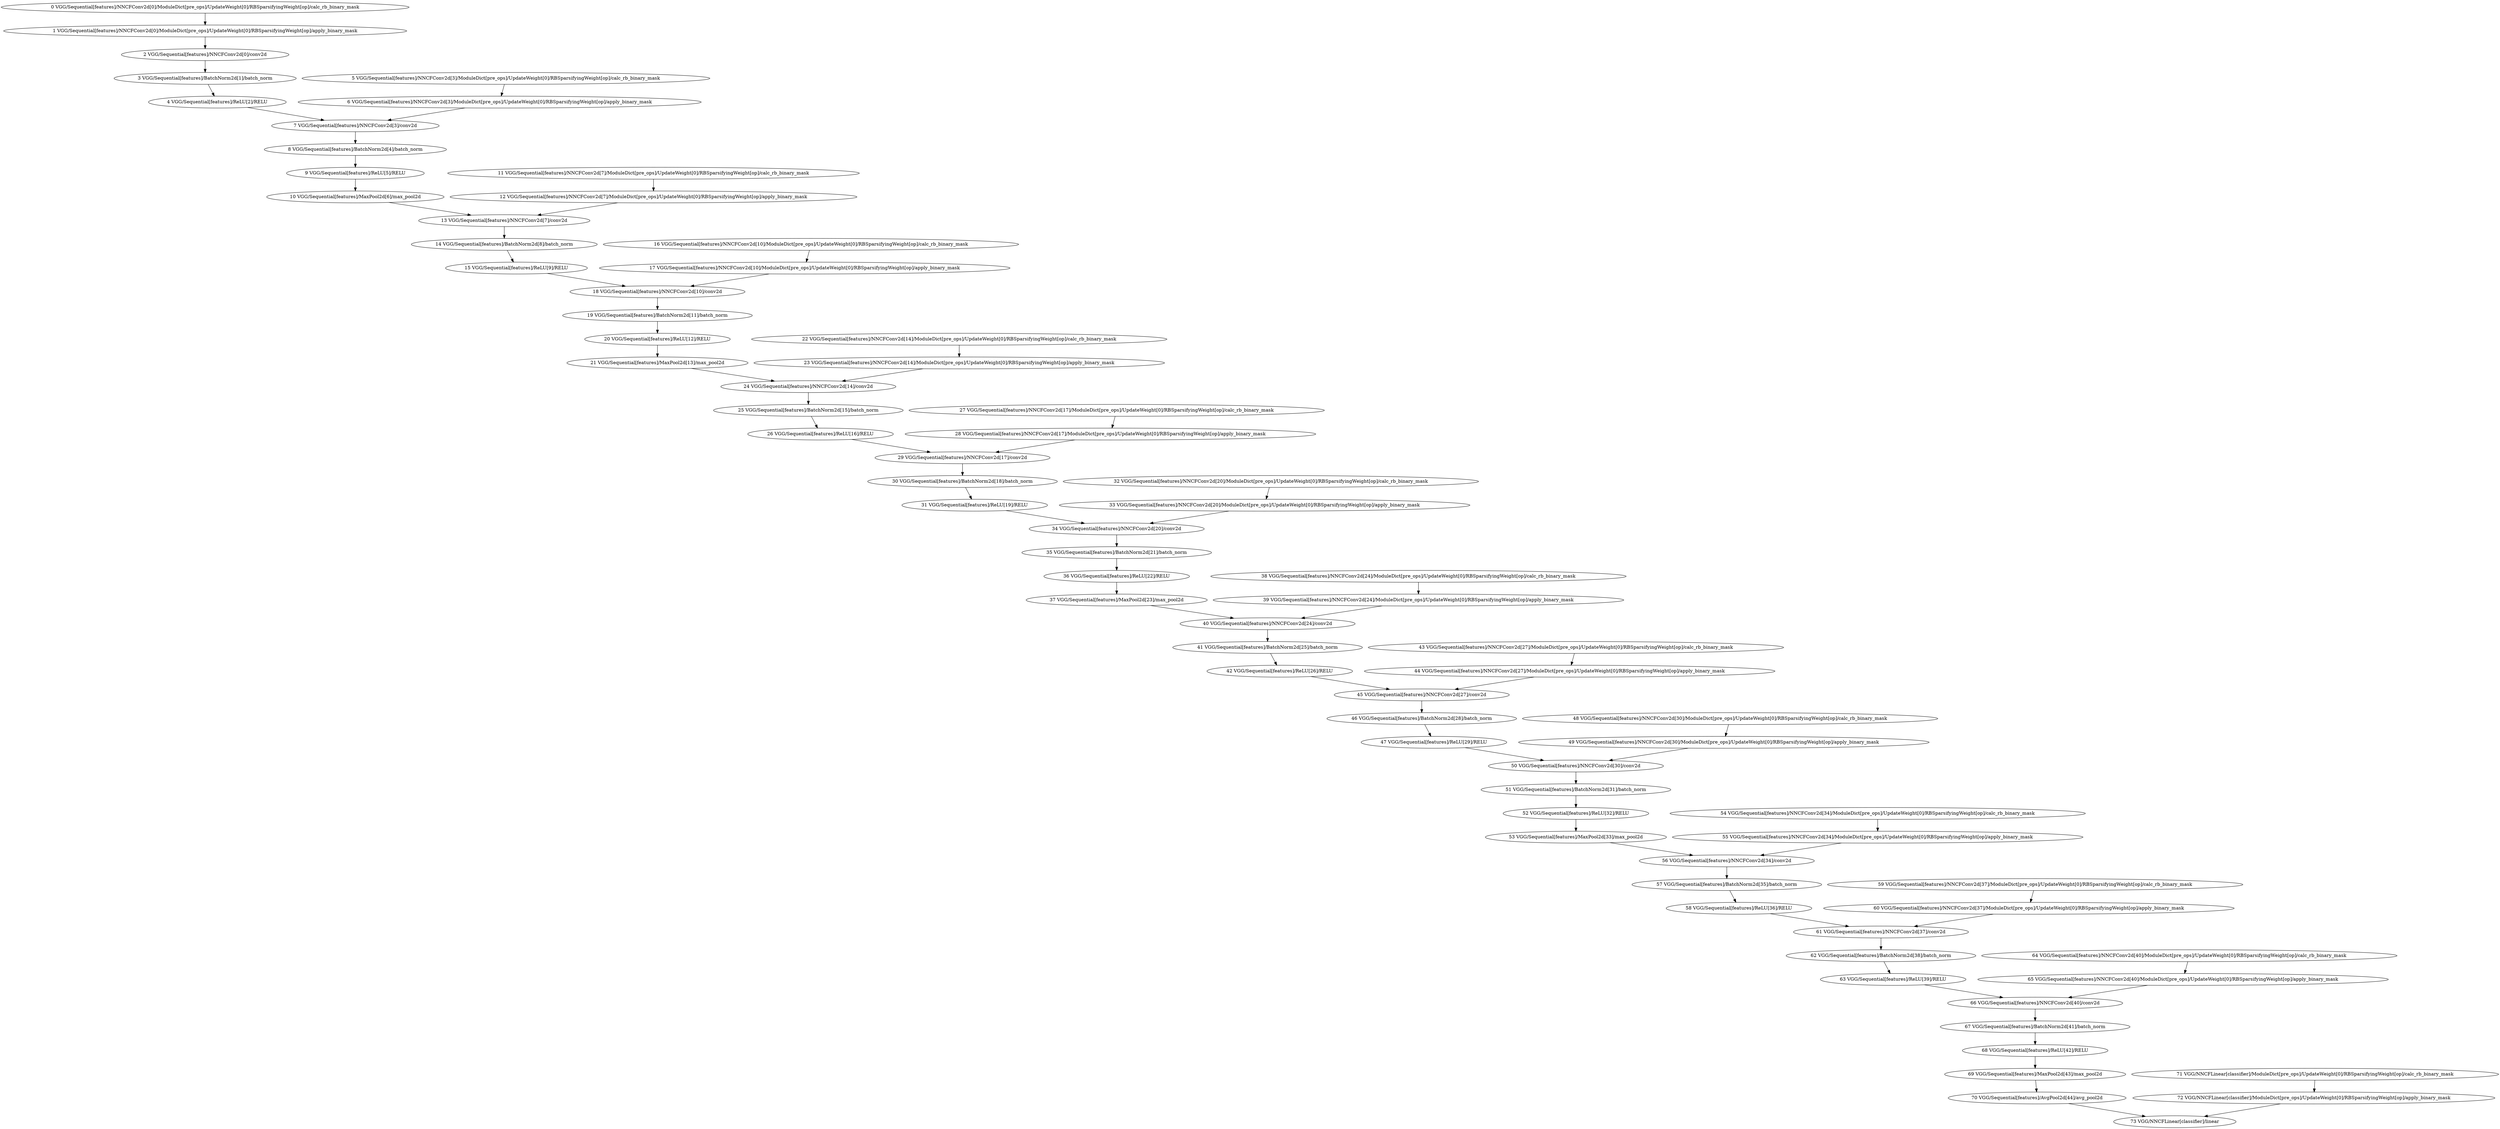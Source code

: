 strict digraph  {
"0 VGG/Sequential[features]/NNCFConv2d[0]/ModuleDict[pre_ops]/UpdateWeight[0]/RBSparsifyingWeight[op]/calc_rb_binary_mask" [id=0, scope="VGG/Sequential[features]/NNCFConv2d[0]/ModuleDict[pre_ops]/UpdateWeight[0]/RBSparsifyingWeight[op]", type=calc_rb_binary_mask];
"1 VGG/Sequential[features]/NNCFConv2d[0]/ModuleDict[pre_ops]/UpdateWeight[0]/RBSparsifyingWeight[op]/apply_binary_mask" [id=1, scope="VGG/Sequential[features]/NNCFConv2d[0]/ModuleDict[pre_ops]/UpdateWeight[0]/RBSparsifyingWeight[op]", type=apply_binary_mask];
"2 VGG/Sequential[features]/NNCFConv2d[0]/conv2d" [id=2, scope="VGG/Sequential[features]/NNCFConv2d[0]", type=conv2d];
"3 VGG/Sequential[features]/BatchNorm2d[1]/batch_norm" [id=3, scope="VGG/Sequential[features]/BatchNorm2d[1]", type=batch_norm];
"4 VGG/Sequential[features]/ReLU[2]/RELU" [id=4, scope="VGG/Sequential[features]/ReLU[2]", type=RELU];
"5 VGG/Sequential[features]/NNCFConv2d[3]/ModuleDict[pre_ops]/UpdateWeight[0]/RBSparsifyingWeight[op]/calc_rb_binary_mask" [id=5, scope="VGG/Sequential[features]/NNCFConv2d[3]/ModuleDict[pre_ops]/UpdateWeight[0]/RBSparsifyingWeight[op]", type=calc_rb_binary_mask];
"6 VGG/Sequential[features]/NNCFConv2d[3]/ModuleDict[pre_ops]/UpdateWeight[0]/RBSparsifyingWeight[op]/apply_binary_mask" [id=6, scope="VGG/Sequential[features]/NNCFConv2d[3]/ModuleDict[pre_ops]/UpdateWeight[0]/RBSparsifyingWeight[op]", type=apply_binary_mask];
"7 VGG/Sequential[features]/NNCFConv2d[3]/conv2d" [id=7, scope="VGG/Sequential[features]/NNCFConv2d[3]", type=conv2d];
"8 VGG/Sequential[features]/BatchNorm2d[4]/batch_norm" [id=8, scope="VGG/Sequential[features]/BatchNorm2d[4]", type=batch_norm];
"9 VGG/Sequential[features]/ReLU[5]/RELU" [id=9, scope="VGG/Sequential[features]/ReLU[5]", type=RELU];
"10 VGG/Sequential[features]/MaxPool2d[6]/max_pool2d" [id=10, scope="VGG/Sequential[features]/MaxPool2d[6]", type=max_pool2d];
"11 VGG/Sequential[features]/NNCFConv2d[7]/ModuleDict[pre_ops]/UpdateWeight[0]/RBSparsifyingWeight[op]/calc_rb_binary_mask" [id=11, scope="VGG/Sequential[features]/NNCFConv2d[7]/ModuleDict[pre_ops]/UpdateWeight[0]/RBSparsifyingWeight[op]", type=calc_rb_binary_mask];
"12 VGG/Sequential[features]/NNCFConv2d[7]/ModuleDict[pre_ops]/UpdateWeight[0]/RBSparsifyingWeight[op]/apply_binary_mask" [id=12, scope="VGG/Sequential[features]/NNCFConv2d[7]/ModuleDict[pre_ops]/UpdateWeight[0]/RBSparsifyingWeight[op]", type=apply_binary_mask];
"13 VGG/Sequential[features]/NNCFConv2d[7]/conv2d" [id=13, scope="VGG/Sequential[features]/NNCFConv2d[7]", type=conv2d];
"14 VGG/Sequential[features]/BatchNorm2d[8]/batch_norm" [id=14, scope="VGG/Sequential[features]/BatchNorm2d[8]", type=batch_norm];
"15 VGG/Sequential[features]/ReLU[9]/RELU" [id=15, scope="VGG/Sequential[features]/ReLU[9]", type=RELU];
"16 VGG/Sequential[features]/NNCFConv2d[10]/ModuleDict[pre_ops]/UpdateWeight[0]/RBSparsifyingWeight[op]/calc_rb_binary_mask" [id=16, scope="VGG/Sequential[features]/NNCFConv2d[10]/ModuleDict[pre_ops]/UpdateWeight[0]/RBSparsifyingWeight[op]", type=calc_rb_binary_mask];
"17 VGG/Sequential[features]/NNCFConv2d[10]/ModuleDict[pre_ops]/UpdateWeight[0]/RBSparsifyingWeight[op]/apply_binary_mask" [id=17, scope="VGG/Sequential[features]/NNCFConv2d[10]/ModuleDict[pre_ops]/UpdateWeight[0]/RBSparsifyingWeight[op]", type=apply_binary_mask];
"18 VGG/Sequential[features]/NNCFConv2d[10]/conv2d" [id=18, scope="VGG/Sequential[features]/NNCFConv2d[10]", type=conv2d];
"19 VGG/Sequential[features]/BatchNorm2d[11]/batch_norm" [id=19, scope="VGG/Sequential[features]/BatchNorm2d[11]", type=batch_norm];
"20 VGG/Sequential[features]/ReLU[12]/RELU" [id=20, scope="VGG/Sequential[features]/ReLU[12]", type=RELU];
"21 VGG/Sequential[features]/MaxPool2d[13]/max_pool2d" [id=21, scope="VGG/Sequential[features]/MaxPool2d[13]", type=max_pool2d];
"22 VGG/Sequential[features]/NNCFConv2d[14]/ModuleDict[pre_ops]/UpdateWeight[0]/RBSparsifyingWeight[op]/calc_rb_binary_mask" [id=22, scope="VGG/Sequential[features]/NNCFConv2d[14]/ModuleDict[pre_ops]/UpdateWeight[0]/RBSparsifyingWeight[op]", type=calc_rb_binary_mask];
"23 VGG/Sequential[features]/NNCFConv2d[14]/ModuleDict[pre_ops]/UpdateWeight[0]/RBSparsifyingWeight[op]/apply_binary_mask" [id=23, scope="VGG/Sequential[features]/NNCFConv2d[14]/ModuleDict[pre_ops]/UpdateWeight[0]/RBSparsifyingWeight[op]", type=apply_binary_mask];
"24 VGG/Sequential[features]/NNCFConv2d[14]/conv2d" [id=24, scope="VGG/Sequential[features]/NNCFConv2d[14]", type=conv2d];
"25 VGG/Sequential[features]/BatchNorm2d[15]/batch_norm" [id=25, scope="VGG/Sequential[features]/BatchNorm2d[15]", type=batch_norm];
"26 VGG/Sequential[features]/ReLU[16]/RELU" [id=26, scope="VGG/Sequential[features]/ReLU[16]", type=RELU];
"27 VGG/Sequential[features]/NNCFConv2d[17]/ModuleDict[pre_ops]/UpdateWeight[0]/RBSparsifyingWeight[op]/calc_rb_binary_mask" [id=27, scope="VGG/Sequential[features]/NNCFConv2d[17]/ModuleDict[pre_ops]/UpdateWeight[0]/RBSparsifyingWeight[op]", type=calc_rb_binary_mask];
"28 VGG/Sequential[features]/NNCFConv2d[17]/ModuleDict[pre_ops]/UpdateWeight[0]/RBSparsifyingWeight[op]/apply_binary_mask" [id=28, scope="VGG/Sequential[features]/NNCFConv2d[17]/ModuleDict[pre_ops]/UpdateWeight[0]/RBSparsifyingWeight[op]", type=apply_binary_mask];
"29 VGG/Sequential[features]/NNCFConv2d[17]/conv2d" [id=29, scope="VGG/Sequential[features]/NNCFConv2d[17]", type=conv2d];
"30 VGG/Sequential[features]/BatchNorm2d[18]/batch_norm" [id=30, scope="VGG/Sequential[features]/BatchNorm2d[18]", type=batch_norm];
"31 VGG/Sequential[features]/ReLU[19]/RELU" [id=31, scope="VGG/Sequential[features]/ReLU[19]", type=RELU];
"32 VGG/Sequential[features]/NNCFConv2d[20]/ModuleDict[pre_ops]/UpdateWeight[0]/RBSparsifyingWeight[op]/calc_rb_binary_mask" [id=32, scope="VGG/Sequential[features]/NNCFConv2d[20]/ModuleDict[pre_ops]/UpdateWeight[0]/RBSparsifyingWeight[op]", type=calc_rb_binary_mask];
"33 VGG/Sequential[features]/NNCFConv2d[20]/ModuleDict[pre_ops]/UpdateWeight[0]/RBSparsifyingWeight[op]/apply_binary_mask" [id=33, scope="VGG/Sequential[features]/NNCFConv2d[20]/ModuleDict[pre_ops]/UpdateWeight[0]/RBSparsifyingWeight[op]", type=apply_binary_mask];
"34 VGG/Sequential[features]/NNCFConv2d[20]/conv2d" [id=34, scope="VGG/Sequential[features]/NNCFConv2d[20]", type=conv2d];
"35 VGG/Sequential[features]/BatchNorm2d[21]/batch_norm" [id=35, scope="VGG/Sequential[features]/BatchNorm2d[21]", type=batch_norm];
"36 VGG/Sequential[features]/ReLU[22]/RELU" [id=36, scope="VGG/Sequential[features]/ReLU[22]", type=RELU];
"37 VGG/Sequential[features]/MaxPool2d[23]/max_pool2d" [id=37, scope="VGG/Sequential[features]/MaxPool2d[23]", type=max_pool2d];
"38 VGG/Sequential[features]/NNCFConv2d[24]/ModuleDict[pre_ops]/UpdateWeight[0]/RBSparsifyingWeight[op]/calc_rb_binary_mask" [id=38, scope="VGG/Sequential[features]/NNCFConv2d[24]/ModuleDict[pre_ops]/UpdateWeight[0]/RBSparsifyingWeight[op]", type=calc_rb_binary_mask];
"39 VGG/Sequential[features]/NNCFConv2d[24]/ModuleDict[pre_ops]/UpdateWeight[0]/RBSparsifyingWeight[op]/apply_binary_mask" [id=39, scope="VGG/Sequential[features]/NNCFConv2d[24]/ModuleDict[pre_ops]/UpdateWeight[0]/RBSparsifyingWeight[op]", type=apply_binary_mask];
"40 VGG/Sequential[features]/NNCFConv2d[24]/conv2d" [id=40, scope="VGG/Sequential[features]/NNCFConv2d[24]", type=conv2d];
"41 VGG/Sequential[features]/BatchNorm2d[25]/batch_norm" [id=41, scope="VGG/Sequential[features]/BatchNorm2d[25]", type=batch_norm];
"42 VGG/Sequential[features]/ReLU[26]/RELU" [id=42, scope="VGG/Sequential[features]/ReLU[26]", type=RELU];
"43 VGG/Sequential[features]/NNCFConv2d[27]/ModuleDict[pre_ops]/UpdateWeight[0]/RBSparsifyingWeight[op]/calc_rb_binary_mask" [id=43, scope="VGG/Sequential[features]/NNCFConv2d[27]/ModuleDict[pre_ops]/UpdateWeight[0]/RBSparsifyingWeight[op]", type=calc_rb_binary_mask];
"44 VGG/Sequential[features]/NNCFConv2d[27]/ModuleDict[pre_ops]/UpdateWeight[0]/RBSparsifyingWeight[op]/apply_binary_mask" [id=44, scope="VGG/Sequential[features]/NNCFConv2d[27]/ModuleDict[pre_ops]/UpdateWeight[0]/RBSparsifyingWeight[op]", type=apply_binary_mask];
"45 VGG/Sequential[features]/NNCFConv2d[27]/conv2d" [id=45, scope="VGG/Sequential[features]/NNCFConv2d[27]", type=conv2d];
"46 VGG/Sequential[features]/BatchNorm2d[28]/batch_norm" [id=46, scope="VGG/Sequential[features]/BatchNorm2d[28]", type=batch_norm];
"47 VGG/Sequential[features]/ReLU[29]/RELU" [id=47, scope="VGG/Sequential[features]/ReLU[29]", type=RELU];
"48 VGG/Sequential[features]/NNCFConv2d[30]/ModuleDict[pre_ops]/UpdateWeight[0]/RBSparsifyingWeight[op]/calc_rb_binary_mask" [id=48, scope="VGG/Sequential[features]/NNCFConv2d[30]/ModuleDict[pre_ops]/UpdateWeight[0]/RBSparsifyingWeight[op]", type=calc_rb_binary_mask];
"49 VGG/Sequential[features]/NNCFConv2d[30]/ModuleDict[pre_ops]/UpdateWeight[0]/RBSparsifyingWeight[op]/apply_binary_mask" [id=49, scope="VGG/Sequential[features]/NNCFConv2d[30]/ModuleDict[pre_ops]/UpdateWeight[0]/RBSparsifyingWeight[op]", type=apply_binary_mask];
"50 VGG/Sequential[features]/NNCFConv2d[30]/conv2d" [id=50, scope="VGG/Sequential[features]/NNCFConv2d[30]", type=conv2d];
"51 VGG/Sequential[features]/BatchNorm2d[31]/batch_norm" [id=51, scope="VGG/Sequential[features]/BatchNorm2d[31]", type=batch_norm];
"52 VGG/Sequential[features]/ReLU[32]/RELU" [id=52, scope="VGG/Sequential[features]/ReLU[32]", type=RELU];
"53 VGG/Sequential[features]/MaxPool2d[33]/max_pool2d" [id=53, scope="VGG/Sequential[features]/MaxPool2d[33]", type=max_pool2d];
"54 VGG/Sequential[features]/NNCFConv2d[34]/ModuleDict[pre_ops]/UpdateWeight[0]/RBSparsifyingWeight[op]/calc_rb_binary_mask" [id=54, scope="VGG/Sequential[features]/NNCFConv2d[34]/ModuleDict[pre_ops]/UpdateWeight[0]/RBSparsifyingWeight[op]", type=calc_rb_binary_mask];
"55 VGG/Sequential[features]/NNCFConv2d[34]/ModuleDict[pre_ops]/UpdateWeight[0]/RBSparsifyingWeight[op]/apply_binary_mask" [id=55, scope="VGG/Sequential[features]/NNCFConv2d[34]/ModuleDict[pre_ops]/UpdateWeight[0]/RBSparsifyingWeight[op]", type=apply_binary_mask];
"56 VGG/Sequential[features]/NNCFConv2d[34]/conv2d" [id=56, scope="VGG/Sequential[features]/NNCFConv2d[34]", type=conv2d];
"57 VGG/Sequential[features]/BatchNorm2d[35]/batch_norm" [id=57, scope="VGG/Sequential[features]/BatchNorm2d[35]", type=batch_norm];
"58 VGG/Sequential[features]/ReLU[36]/RELU" [id=58, scope="VGG/Sequential[features]/ReLU[36]", type=RELU];
"59 VGG/Sequential[features]/NNCFConv2d[37]/ModuleDict[pre_ops]/UpdateWeight[0]/RBSparsifyingWeight[op]/calc_rb_binary_mask" [id=59, scope="VGG/Sequential[features]/NNCFConv2d[37]/ModuleDict[pre_ops]/UpdateWeight[0]/RBSparsifyingWeight[op]", type=calc_rb_binary_mask];
"60 VGG/Sequential[features]/NNCFConv2d[37]/ModuleDict[pre_ops]/UpdateWeight[0]/RBSparsifyingWeight[op]/apply_binary_mask" [id=60, scope="VGG/Sequential[features]/NNCFConv2d[37]/ModuleDict[pre_ops]/UpdateWeight[0]/RBSparsifyingWeight[op]", type=apply_binary_mask];
"61 VGG/Sequential[features]/NNCFConv2d[37]/conv2d" [id=61, scope="VGG/Sequential[features]/NNCFConv2d[37]", type=conv2d];
"62 VGG/Sequential[features]/BatchNorm2d[38]/batch_norm" [id=62, scope="VGG/Sequential[features]/BatchNorm2d[38]", type=batch_norm];
"63 VGG/Sequential[features]/ReLU[39]/RELU" [id=63, scope="VGG/Sequential[features]/ReLU[39]", type=RELU];
"64 VGG/Sequential[features]/NNCFConv2d[40]/ModuleDict[pre_ops]/UpdateWeight[0]/RBSparsifyingWeight[op]/calc_rb_binary_mask" [id=64, scope="VGG/Sequential[features]/NNCFConv2d[40]/ModuleDict[pre_ops]/UpdateWeight[0]/RBSparsifyingWeight[op]", type=calc_rb_binary_mask];
"65 VGG/Sequential[features]/NNCFConv2d[40]/ModuleDict[pre_ops]/UpdateWeight[0]/RBSparsifyingWeight[op]/apply_binary_mask" [id=65, scope="VGG/Sequential[features]/NNCFConv2d[40]/ModuleDict[pre_ops]/UpdateWeight[0]/RBSparsifyingWeight[op]", type=apply_binary_mask];
"66 VGG/Sequential[features]/NNCFConv2d[40]/conv2d" [id=66, scope="VGG/Sequential[features]/NNCFConv2d[40]", type=conv2d];
"67 VGG/Sequential[features]/BatchNorm2d[41]/batch_norm" [id=67, scope="VGG/Sequential[features]/BatchNorm2d[41]", type=batch_norm];
"68 VGG/Sequential[features]/ReLU[42]/RELU" [id=68, scope="VGG/Sequential[features]/ReLU[42]", type=RELU];
"69 VGG/Sequential[features]/MaxPool2d[43]/max_pool2d" [id=69, scope="VGG/Sequential[features]/MaxPool2d[43]", type=max_pool2d];
"70 VGG/Sequential[features]/AvgPool2d[44]/avg_pool2d" [id=70, scope="VGG/Sequential[features]/AvgPool2d[44]", type=avg_pool2d];
"71 VGG/NNCFLinear[classifier]/ModuleDict[pre_ops]/UpdateWeight[0]/RBSparsifyingWeight[op]/calc_rb_binary_mask" [id=71, scope="VGG/NNCFLinear[classifier]/ModuleDict[pre_ops]/UpdateWeight[0]/RBSparsifyingWeight[op]", type=calc_rb_binary_mask];
"72 VGG/NNCFLinear[classifier]/ModuleDict[pre_ops]/UpdateWeight[0]/RBSparsifyingWeight[op]/apply_binary_mask" [id=72, scope="VGG/NNCFLinear[classifier]/ModuleDict[pre_ops]/UpdateWeight[0]/RBSparsifyingWeight[op]", type=apply_binary_mask];
"73 VGG/NNCFLinear[classifier]/linear" [id=73, scope="VGG/NNCFLinear[classifier]", type=linear];
"0 VGG/Sequential[features]/NNCFConv2d[0]/ModuleDict[pre_ops]/UpdateWeight[0]/RBSparsifyingWeight[op]/calc_rb_binary_mask" -> "1 VGG/Sequential[features]/NNCFConv2d[0]/ModuleDict[pre_ops]/UpdateWeight[0]/RBSparsifyingWeight[op]/apply_binary_mask";
"1 VGG/Sequential[features]/NNCFConv2d[0]/ModuleDict[pre_ops]/UpdateWeight[0]/RBSparsifyingWeight[op]/apply_binary_mask" -> "2 VGG/Sequential[features]/NNCFConv2d[0]/conv2d";
"2 VGG/Sequential[features]/NNCFConv2d[0]/conv2d" -> "3 VGG/Sequential[features]/BatchNorm2d[1]/batch_norm";
"3 VGG/Sequential[features]/BatchNorm2d[1]/batch_norm" -> "4 VGG/Sequential[features]/ReLU[2]/RELU";
"4 VGG/Sequential[features]/ReLU[2]/RELU" -> "7 VGG/Sequential[features]/NNCFConv2d[3]/conv2d";
"5 VGG/Sequential[features]/NNCFConv2d[3]/ModuleDict[pre_ops]/UpdateWeight[0]/RBSparsifyingWeight[op]/calc_rb_binary_mask" -> "6 VGG/Sequential[features]/NNCFConv2d[3]/ModuleDict[pre_ops]/UpdateWeight[0]/RBSparsifyingWeight[op]/apply_binary_mask";
"6 VGG/Sequential[features]/NNCFConv2d[3]/ModuleDict[pre_ops]/UpdateWeight[0]/RBSparsifyingWeight[op]/apply_binary_mask" -> "7 VGG/Sequential[features]/NNCFConv2d[3]/conv2d";
"7 VGG/Sequential[features]/NNCFConv2d[3]/conv2d" -> "8 VGG/Sequential[features]/BatchNorm2d[4]/batch_norm";
"8 VGG/Sequential[features]/BatchNorm2d[4]/batch_norm" -> "9 VGG/Sequential[features]/ReLU[5]/RELU";
"9 VGG/Sequential[features]/ReLU[5]/RELU" -> "10 VGG/Sequential[features]/MaxPool2d[6]/max_pool2d";
"10 VGG/Sequential[features]/MaxPool2d[6]/max_pool2d" -> "13 VGG/Sequential[features]/NNCFConv2d[7]/conv2d";
"11 VGG/Sequential[features]/NNCFConv2d[7]/ModuleDict[pre_ops]/UpdateWeight[0]/RBSparsifyingWeight[op]/calc_rb_binary_mask" -> "12 VGG/Sequential[features]/NNCFConv2d[7]/ModuleDict[pre_ops]/UpdateWeight[0]/RBSparsifyingWeight[op]/apply_binary_mask";
"12 VGG/Sequential[features]/NNCFConv2d[7]/ModuleDict[pre_ops]/UpdateWeight[0]/RBSparsifyingWeight[op]/apply_binary_mask" -> "13 VGG/Sequential[features]/NNCFConv2d[7]/conv2d";
"13 VGG/Sequential[features]/NNCFConv2d[7]/conv2d" -> "14 VGG/Sequential[features]/BatchNorm2d[8]/batch_norm";
"14 VGG/Sequential[features]/BatchNorm2d[8]/batch_norm" -> "15 VGG/Sequential[features]/ReLU[9]/RELU";
"15 VGG/Sequential[features]/ReLU[9]/RELU" -> "18 VGG/Sequential[features]/NNCFConv2d[10]/conv2d";
"16 VGG/Sequential[features]/NNCFConv2d[10]/ModuleDict[pre_ops]/UpdateWeight[0]/RBSparsifyingWeight[op]/calc_rb_binary_mask" -> "17 VGG/Sequential[features]/NNCFConv2d[10]/ModuleDict[pre_ops]/UpdateWeight[0]/RBSparsifyingWeight[op]/apply_binary_mask";
"17 VGG/Sequential[features]/NNCFConv2d[10]/ModuleDict[pre_ops]/UpdateWeight[0]/RBSparsifyingWeight[op]/apply_binary_mask" -> "18 VGG/Sequential[features]/NNCFConv2d[10]/conv2d";
"18 VGG/Sequential[features]/NNCFConv2d[10]/conv2d" -> "19 VGG/Sequential[features]/BatchNorm2d[11]/batch_norm";
"19 VGG/Sequential[features]/BatchNorm2d[11]/batch_norm" -> "20 VGG/Sequential[features]/ReLU[12]/RELU";
"20 VGG/Sequential[features]/ReLU[12]/RELU" -> "21 VGG/Sequential[features]/MaxPool2d[13]/max_pool2d";
"21 VGG/Sequential[features]/MaxPool2d[13]/max_pool2d" -> "24 VGG/Sequential[features]/NNCFConv2d[14]/conv2d";
"22 VGG/Sequential[features]/NNCFConv2d[14]/ModuleDict[pre_ops]/UpdateWeight[0]/RBSparsifyingWeight[op]/calc_rb_binary_mask" -> "23 VGG/Sequential[features]/NNCFConv2d[14]/ModuleDict[pre_ops]/UpdateWeight[0]/RBSparsifyingWeight[op]/apply_binary_mask";
"23 VGG/Sequential[features]/NNCFConv2d[14]/ModuleDict[pre_ops]/UpdateWeight[0]/RBSparsifyingWeight[op]/apply_binary_mask" -> "24 VGG/Sequential[features]/NNCFConv2d[14]/conv2d";
"24 VGG/Sequential[features]/NNCFConv2d[14]/conv2d" -> "25 VGG/Sequential[features]/BatchNorm2d[15]/batch_norm";
"25 VGG/Sequential[features]/BatchNorm2d[15]/batch_norm" -> "26 VGG/Sequential[features]/ReLU[16]/RELU";
"26 VGG/Sequential[features]/ReLU[16]/RELU" -> "29 VGG/Sequential[features]/NNCFConv2d[17]/conv2d";
"27 VGG/Sequential[features]/NNCFConv2d[17]/ModuleDict[pre_ops]/UpdateWeight[0]/RBSparsifyingWeight[op]/calc_rb_binary_mask" -> "28 VGG/Sequential[features]/NNCFConv2d[17]/ModuleDict[pre_ops]/UpdateWeight[0]/RBSparsifyingWeight[op]/apply_binary_mask";
"28 VGG/Sequential[features]/NNCFConv2d[17]/ModuleDict[pre_ops]/UpdateWeight[0]/RBSparsifyingWeight[op]/apply_binary_mask" -> "29 VGG/Sequential[features]/NNCFConv2d[17]/conv2d";
"29 VGG/Sequential[features]/NNCFConv2d[17]/conv2d" -> "30 VGG/Sequential[features]/BatchNorm2d[18]/batch_norm";
"30 VGG/Sequential[features]/BatchNorm2d[18]/batch_norm" -> "31 VGG/Sequential[features]/ReLU[19]/RELU";
"31 VGG/Sequential[features]/ReLU[19]/RELU" -> "34 VGG/Sequential[features]/NNCFConv2d[20]/conv2d";
"32 VGG/Sequential[features]/NNCFConv2d[20]/ModuleDict[pre_ops]/UpdateWeight[0]/RBSparsifyingWeight[op]/calc_rb_binary_mask" -> "33 VGG/Sequential[features]/NNCFConv2d[20]/ModuleDict[pre_ops]/UpdateWeight[0]/RBSparsifyingWeight[op]/apply_binary_mask";
"33 VGG/Sequential[features]/NNCFConv2d[20]/ModuleDict[pre_ops]/UpdateWeight[0]/RBSparsifyingWeight[op]/apply_binary_mask" -> "34 VGG/Sequential[features]/NNCFConv2d[20]/conv2d";
"34 VGG/Sequential[features]/NNCFConv2d[20]/conv2d" -> "35 VGG/Sequential[features]/BatchNorm2d[21]/batch_norm";
"35 VGG/Sequential[features]/BatchNorm2d[21]/batch_norm" -> "36 VGG/Sequential[features]/ReLU[22]/RELU";
"36 VGG/Sequential[features]/ReLU[22]/RELU" -> "37 VGG/Sequential[features]/MaxPool2d[23]/max_pool2d";
"37 VGG/Sequential[features]/MaxPool2d[23]/max_pool2d" -> "40 VGG/Sequential[features]/NNCFConv2d[24]/conv2d";
"38 VGG/Sequential[features]/NNCFConv2d[24]/ModuleDict[pre_ops]/UpdateWeight[0]/RBSparsifyingWeight[op]/calc_rb_binary_mask" -> "39 VGG/Sequential[features]/NNCFConv2d[24]/ModuleDict[pre_ops]/UpdateWeight[0]/RBSparsifyingWeight[op]/apply_binary_mask";
"39 VGG/Sequential[features]/NNCFConv2d[24]/ModuleDict[pre_ops]/UpdateWeight[0]/RBSparsifyingWeight[op]/apply_binary_mask" -> "40 VGG/Sequential[features]/NNCFConv2d[24]/conv2d";
"40 VGG/Sequential[features]/NNCFConv2d[24]/conv2d" -> "41 VGG/Sequential[features]/BatchNorm2d[25]/batch_norm";
"41 VGG/Sequential[features]/BatchNorm2d[25]/batch_norm" -> "42 VGG/Sequential[features]/ReLU[26]/RELU";
"42 VGG/Sequential[features]/ReLU[26]/RELU" -> "45 VGG/Sequential[features]/NNCFConv2d[27]/conv2d";
"43 VGG/Sequential[features]/NNCFConv2d[27]/ModuleDict[pre_ops]/UpdateWeight[0]/RBSparsifyingWeight[op]/calc_rb_binary_mask" -> "44 VGG/Sequential[features]/NNCFConv2d[27]/ModuleDict[pre_ops]/UpdateWeight[0]/RBSparsifyingWeight[op]/apply_binary_mask";
"44 VGG/Sequential[features]/NNCFConv2d[27]/ModuleDict[pre_ops]/UpdateWeight[0]/RBSparsifyingWeight[op]/apply_binary_mask" -> "45 VGG/Sequential[features]/NNCFConv2d[27]/conv2d";
"45 VGG/Sequential[features]/NNCFConv2d[27]/conv2d" -> "46 VGG/Sequential[features]/BatchNorm2d[28]/batch_norm";
"46 VGG/Sequential[features]/BatchNorm2d[28]/batch_norm" -> "47 VGG/Sequential[features]/ReLU[29]/RELU";
"47 VGG/Sequential[features]/ReLU[29]/RELU" -> "50 VGG/Sequential[features]/NNCFConv2d[30]/conv2d";
"48 VGG/Sequential[features]/NNCFConv2d[30]/ModuleDict[pre_ops]/UpdateWeight[0]/RBSparsifyingWeight[op]/calc_rb_binary_mask" -> "49 VGG/Sequential[features]/NNCFConv2d[30]/ModuleDict[pre_ops]/UpdateWeight[0]/RBSparsifyingWeight[op]/apply_binary_mask";
"49 VGG/Sequential[features]/NNCFConv2d[30]/ModuleDict[pre_ops]/UpdateWeight[0]/RBSparsifyingWeight[op]/apply_binary_mask" -> "50 VGG/Sequential[features]/NNCFConv2d[30]/conv2d";
"50 VGG/Sequential[features]/NNCFConv2d[30]/conv2d" -> "51 VGG/Sequential[features]/BatchNorm2d[31]/batch_norm";
"51 VGG/Sequential[features]/BatchNorm2d[31]/batch_norm" -> "52 VGG/Sequential[features]/ReLU[32]/RELU";
"52 VGG/Sequential[features]/ReLU[32]/RELU" -> "53 VGG/Sequential[features]/MaxPool2d[33]/max_pool2d";
"53 VGG/Sequential[features]/MaxPool2d[33]/max_pool2d" -> "56 VGG/Sequential[features]/NNCFConv2d[34]/conv2d";
"54 VGG/Sequential[features]/NNCFConv2d[34]/ModuleDict[pre_ops]/UpdateWeight[0]/RBSparsifyingWeight[op]/calc_rb_binary_mask" -> "55 VGG/Sequential[features]/NNCFConv2d[34]/ModuleDict[pre_ops]/UpdateWeight[0]/RBSparsifyingWeight[op]/apply_binary_mask";
"55 VGG/Sequential[features]/NNCFConv2d[34]/ModuleDict[pre_ops]/UpdateWeight[0]/RBSparsifyingWeight[op]/apply_binary_mask" -> "56 VGG/Sequential[features]/NNCFConv2d[34]/conv2d";
"56 VGG/Sequential[features]/NNCFConv2d[34]/conv2d" -> "57 VGG/Sequential[features]/BatchNorm2d[35]/batch_norm";
"57 VGG/Sequential[features]/BatchNorm2d[35]/batch_norm" -> "58 VGG/Sequential[features]/ReLU[36]/RELU";
"58 VGG/Sequential[features]/ReLU[36]/RELU" -> "61 VGG/Sequential[features]/NNCFConv2d[37]/conv2d";
"59 VGG/Sequential[features]/NNCFConv2d[37]/ModuleDict[pre_ops]/UpdateWeight[0]/RBSparsifyingWeight[op]/calc_rb_binary_mask" -> "60 VGG/Sequential[features]/NNCFConv2d[37]/ModuleDict[pre_ops]/UpdateWeight[0]/RBSparsifyingWeight[op]/apply_binary_mask";
"60 VGG/Sequential[features]/NNCFConv2d[37]/ModuleDict[pre_ops]/UpdateWeight[0]/RBSparsifyingWeight[op]/apply_binary_mask" -> "61 VGG/Sequential[features]/NNCFConv2d[37]/conv2d";
"61 VGG/Sequential[features]/NNCFConv2d[37]/conv2d" -> "62 VGG/Sequential[features]/BatchNorm2d[38]/batch_norm";
"62 VGG/Sequential[features]/BatchNorm2d[38]/batch_norm" -> "63 VGG/Sequential[features]/ReLU[39]/RELU";
"63 VGG/Sequential[features]/ReLU[39]/RELU" -> "66 VGG/Sequential[features]/NNCFConv2d[40]/conv2d";
"64 VGG/Sequential[features]/NNCFConv2d[40]/ModuleDict[pre_ops]/UpdateWeight[0]/RBSparsifyingWeight[op]/calc_rb_binary_mask" -> "65 VGG/Sequential[features]/NNCFConv2d[40]/ModuleDict[pre_ops]/UpdateWeight[0]/RBSparsifyingWeight[op]/apply_binary_mask";
"65 VGG/Sequential[features]/NNCFConv2d[40]/ModuleDict[pre_ops]/UpdateWeight[0]/RBSparsifyingWeight[op]/apply_binary_mask" -> "66 VGG/Sequential[features]/NNCFConv2d[40]/conv2d";
"66 VGG/Sequential[features]/NNCFConv2d[40]/conv2d" -> "67 VGG/Sequential[features]/BatchNorm2d[41]/batch_norm";
"67 VGG/Sequential[features]/BatchNorm2d[41]/batch_norm" -> "68 VGG/Sequential[features]/ReLU[42]/RELU";
"68 VGG/Sequential[features]/ReLU[42]/RELU" -> "69 VGG/Sequential[features]/MaxPool2d[43]/max_pool2d";
"69 VGG/Sequential[features]/MaxPool2d[43]/max_pool2d" -> "70 VGG/Sequential[features]/AvgPool2d[44]/avg_pool2d";
"70 VGG/Sequential[features]/AvgPool2d[44]/avg_pool2d" -> "73 VGG/NNCFLinear[classifier]/linear";
"71 VGG/NNCFLinear[classifier]/ModuleDict[pre_ops]/UpdateWeight[0]/RBSparsifyingWeight[op]/calc_rb_binary_mask" -> "72 VGG/NNCFLinear[classifier]/ModuleDict[pre_ops]/UpdateWeight[0]/RBSparsifyingWeight[op]/apply_binary_mask";
"72 VGG/NNCFLinear[classifier]/ModuleDict[pre_ops]/UpdateWeight[0]/RBSparsifyingWeight[op]/apply_binary_mask" -> "73 VGG/NNCFLinear[classifier]/linear";
}
